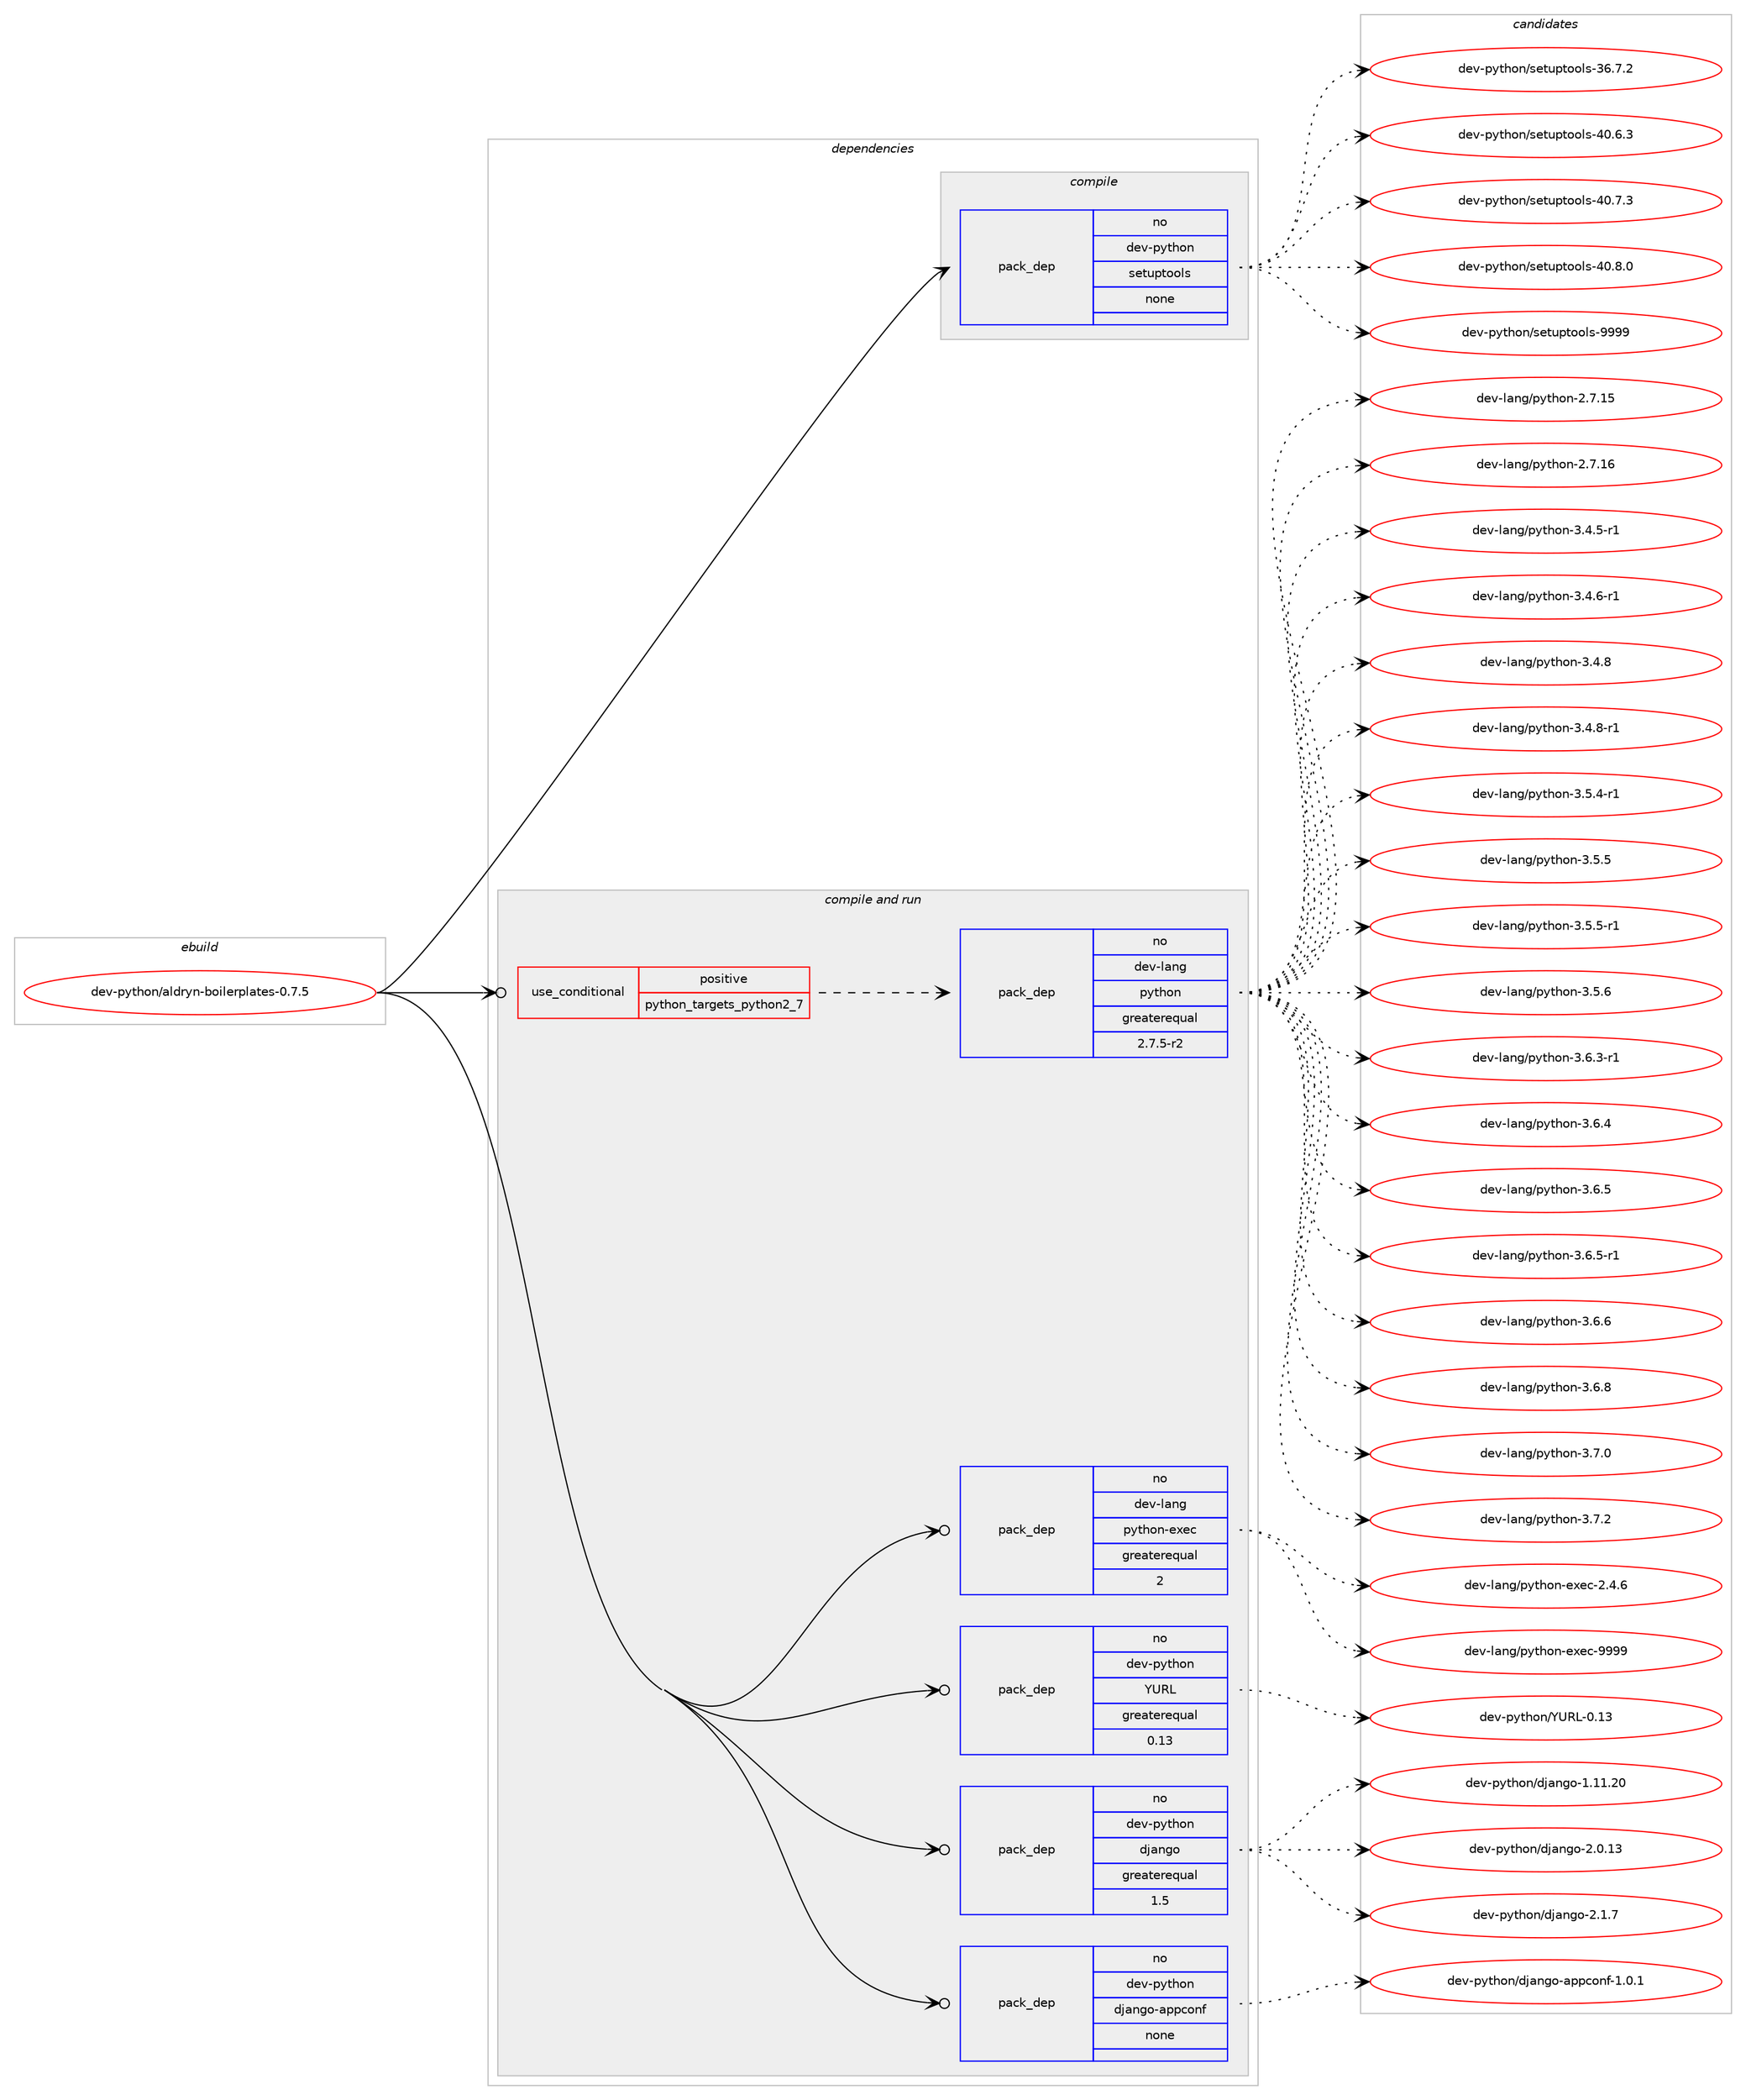 digraph prolog {

# *************
# Graph options
# *************

newrank=true;
concentrate=true;
compound=true;
graph [rankdir=LR,fontname=Helvetica,fontsize=10,ranksep=1.5];#, ranksep=2.5, nodesep=0.2];
edge  [arrowhead=vee];
node  [fontname=Helvetica,fontsize=10];

# **********
# The ebuild
# **********

subgraph cluster_leftcol {
color=gray;
rank=same;
label=<<i>ebuild</i>>;
id [label="dev-python/aldryn-boilerplates-0.7.5", color=red, width=4, href="../dev-python/aldryn-boilerplates-0.7.5.svg"];
}

# ****************
# The dependencies
# ****************

subgraph cluster_midcol {
color=gray;
label=<<i>dependencies</i>>;
subgraph cluster_compile {
fillcolor="#eeeeee";
style=filled;
label=<<i>compile</i>>;
subgraph pack1004118 {
dependency1398028 [label=<<TABLE BORDER="0" CELLBORDER="1" CELLSPACING="0" CELLPADDING="4" WIDTH="220"><TR><TD ROWSPAN="6" CELLPADDING="30">pack_dep</TD></TR><TR><TD WIDTH="110">no</TD></TR><TR><TD>dev-python</TD></TR><TR><TD>setuptools</TD></TR><TR><TD>none</TD></TR><TR><TD></TD></TR></TABLE>>, shape=none, color=blue];
}
id:e -> dependency1398028:w [weight=20,style="solid",arrowhead="vee"];
}
subgraph cluster_compileandrun {
fillcolor="#eeeeee";
style=filled;
label=<<i>compile and run</i>>;
subgraph cond370685 {
dependency1398029 [label=<<TABLE BORDER="0" CELLBORDER="1" CELLSPACING="0" CELLPADDING="4"><TR><TD ROWSPAN="3" CELLPADDING="10">use_conditional</TD></TR><TR><TD>positive</TD></TR><TR><TD>python_targets_python2_7</TD></TR></TABLE>>, shape=none, color=red];
subgraph pack1004119 {
dependency1398030 [label=<<TABLE BORDER="0" CELLBORDER="1" CELLSPACING="0" CELLPADDING="4" WIDTH="220"><TR><TD ROWSPAN="6" CELLPADDING="30">pack_dep</TD></TR><TR><TD WIDTH="110">no</TD></TR><TR><TD>dev-lang</TD></TR><TR><TD>python</TD></TR><TR><TD>greaterequal</TD></TR><TR><TD>2.7.5-r2</TD></TR></TABLE>>, shape=none, color=blue];
}
dependency1398029:e -> dependency1398030:w [weight=20,style="dashed",arrowhead="vee"];
}
id:e -> dependency1398029:w [weight=20,style="solid",arrowhead="odotvee"];
subgraph pack1004120 {
dependency1398031 [label=<<TABLE BORDER="0" CELLBORDER="1" CELLSPACING="0" CELLPADDING="4" WIDTH="220"><TR><TD ROWSPAN="6" CELLPADDING="30">pack_dep</TD></TR><TR><TD WIDTH="110">no</TD></TR><TR><TD>dev-lang</TD></TR><TR><TD>python-exec</TD></TR><TR><TD>greaterequal</TD></TR><TR><TD>2</TD></TR></TABLE>>, shape=none, color=blue];
}
id:e -> dependency1398031:w [weight=20,style="solid",arrowhead="odotvee"];
subgraph pack1004121 {
dependency1398032 [label=<<TABLE BORDER="0" CELLBORDER="1" CELLSPACING="0" CELLPADDING="4" WIDTH="220"><TR><TD ROWSPAN="6" CELLPADDING="30">pack_dep</TD></TR><TR><TD WIDTH="110">no</TD></TR><TR><TD>dev-python</TD></TR><TR><TD>YURL</TD></TR><TR><TD>greaterequal</TD></TR><TR><TD>0.13</TD></TR></TABLE>>, shape=none, color=blue];
}
id:e -> dependency1398032:w [weight=20,style="solid",arrowhead="odotvee"];
subgraph pack1004122 {
dependency1398033 [label=<<TABLE BORDER="0" CELLBORDER="1" CELLSPACING="0" CELLPADDING="4" WIDTH="220"><TR><TD ROWSPAN="6" CELLPADDING="30">pack_dep</TD></TR><TR><TD WIDTH="110">no</TD></TR><TR><TD>dev-python</TD></TR><TR><TD>django</TD></TR><TR><TD>greaterequal</TD></TR><TR><TD>1.5</TD></TR></TABLE>>, shape=none, color=blue];
}
id:e -> dependency1398033:w [weight=20,style="solid",arrowhead="odotvee"];
subgraph pack1004123 {
dependency1398034 [label=<<TABLE BORDER="0" CELLBORDER="1" CELLSPACING="0" CELLPADDING="4" WIDTH="220"><TR><TD ROWSPAN="6" CELLPADDING="30">pack_dep</TD></TR><TR><TD WIDTH="110">no</TD></TR><TR><TD>dev-python</TD></TR><TR><TD>django-appconf</TD></TR><TR><TD>none</TD></TR><TR><TD></TD></TR></TABLE>>, shape=none, color=blue];
}
id:e -> dependency1398034:w [weight=20,style="solid",arrowhead="odotvee"];
}
subgraph cluster_run {
fillcolor="#eeeeee";
style=filled;
label=<<i>run</i>>;
}
}

# **************
# The candidates
# **************

subgraph cluster_choices {
rank=same;
color=gray;
label=<<i>candidates</i>>;

subgraph choice1004118 {
color=black;
nodesep=1;
choice100101118451121211161041111104711510111611711211611111110811545515446554650 [label="dev-python/setuptools-36.7.2", color=red, width=4,href="../dev-python/setuptools-36.7.2.svg"];
choice100101118451121211161041111104711510111611711211611111110811545524846544651 [label="dev-python/setuptools-40.6.3", color=red, width=4,href="../dev-python/setuptools-40.6.3.svg"];
choice100101118451121211161041111104711510111611711211611111110811545524846554651 [label="dev-python/setuptools-40.7.3", color=red, width=4,href="../dev-python/setuptools-40.7.3.svg"];
choice100101118451121211161041111104711510111611711211611111110811545524846564648 [label="dev-python/setuptools-40.8.0", color=red, width=4,href="../dev-python/setuptools-40.8.0.svg"];
choice10010111845112121116104111110471151011161171121161111111081154557575757 [label="dev-python/setuptools-9999", color=red, width=4,href="../dev-python/setuptools-9999.svg"];
dependency1398028:e -> choice100101118451121211161041111104711510111611711211611111110811545515446554650:w [style=dotted,weight="100"];
dependency1398028:e -> choice100101118451121211161041111104711510111611711211611111110811545524846544651:w [style=dotted,weight="100"];
dependency1398028:e -> choice100101118451121211161041111104711510111611711211611111110811545524846554651:w [style=dotted,weight="100"];
dependency1398028:e -> choice100101118451121211161041111104711510111611711211611111110811545524846564648:w [style=dotted,weight="100"];
dependency1398028:e -> choice10010111845112121116104111110471151011161171121161111111081154557575757:w [style=dotted,weight="100"];
}
subgraph choice1004119 {
color=black;
nodesep=1;
choice10010111845108971101034711212111610411111045504655464953 [label="dev-lang/python-2.7.15", color=red, width=4,href="../dev-lang/python-2.7.15.svg"];
choice10010111845108971101034711212111610411111045504655464954 [label="dev-lang/python-2.7.16", color=red, width=4,href="../dev-lang/python-2.7.16.svg"];
choice1001011184510897110103471121211161041111104551465246534511449 [label="dev-lang/python-3.4.5-r1", color=red, width=4,href="../dev-lang/python-3.4.5-r1.svg"];
choice1001011184510897110103471121211161041111104551465246544511449 [label="dev-lang/python-3.4.6-r1", color=red, width=4,href="../dev-lang/python-3.4.6-r1.svg"];
choice100101118451089711010347112121116104111110455146524656 [label="dev-lang/python-3.4.8", color=red, width=4,href="../dev-lang/python-3.4.8.svg"];
choice1001011184510897110103471121211161041111104551465246564511449 [label="dev-lang/python-3.4.8-r1", color=red, width=4,href="../dev-lang/python-3.4.8-r1.svg"];
choice1001011184510897110103471121211161041111104551465346524511449 [label="dev-lang/python-3.5.4-r1", color=red, width=4,href="../dev-lang/python-3.5.4-r1.svg"];
choice100101118451089711010347112121116104111110455146534653 [label="dev-lang/python-3.5.5", color=red, width=4,href="../dev-lang/python-3.5.5.svg"];
choice1001011184510897110103471121211161041111104551465346534511449 [label="dev-lang/python-3.5.5-r1", color=red, width=4,href="../dev-lang/python-3.5.5-r1.svg"];
choice100101118451089711010347112121116104111110455146534654 [label="dev-lang/python-3.5.6", color=red, width=4,href="../dev-lang/python-3.5.6.svg"];
choice1001011184510897110103471121211161041111104551465446514511449 [label="dev-lang/python-3.6.3-r1", color=red, width=4,href="../dev-lang/python-3.6.3-r1.svg"];
choice100101118451089711010347112121116104111110455146544652 [label="dev-lang/python-3.6.4", color=red, width=4,href="../dev-lang/python-3.6.4.svg"];
choice100101118451089711010347112121116104111110455146544653 [label="dev-lang/python-3.6.5", color=red, width=4,href="../dev-lang/python-3.6.5.svg"];
choice1001011184510897110103471121211161041111104551465446534511449 [label="dev-lang/python-3.6.5-r1", color=red, width=4,href="../dev-lang/python-3.6.5-r1.svg"];
choice100101118451089711010347112121116104111110455146544654 [label="dev-lang/python-3.6.6", color=red, width=4,href="../dev-lang/python-3.6.6.svg"];
choice100101118451089711010347112121116104111110455146544656 [label="dev-lang/python-3.6.8", color=red, width=4,href="../dev-lang/python-3.6.8.svg"];
choice100101118451089711010347112121116104111110455146554648 [label="dev-lang/python-3.7.0", color=red, width=4,href="../dev-lang/python-3.7.0.svg"];
choice100101118451089711010347112121116104111110455146554650 [label="dev-lang/python-3.7.2", color=red, width=4,href="../dev-lang/python-3.7.2.svg"];
dependency1398030:e -> choice10010111845108971101034711212111610411111045504655464953:w [style=dotted,weight="100"];
dependency1398030:e -> choice10010111845108971101034711212111610411111045504655464954:w [style=dotted,weight="100"];
dependency1398030:e -> choice1001011184510897110103471121211161041111104551465246534511449:w [style=dotted,weight="100"];
dependency1398030:e -> choice1001011184510897110103471121211161041111104551465246544511449:w [style=dotted,weight="100"];
dependency1398030:e -> choice100101118451089711010347112121116104111110455146524656:w [style=dotted,weight="100"];
dependency1398030:e -> choice1001011184510897110103471121211161041111104551465246564511449:w [style=dotted,weight="100"];
dependency1398030:e -> choice1001011184510897110103471121211161041111104551465346524511449:w [style=dotted,weight="100"];
dependency1398030:e -> choice100101118451089711010347112121116104111110455146534653:w [style=dotted,weight="100"];
dependency1398030:e -> choice1001011184510897110103471121211161041111104551465346534511449:w [style=dotted,weight="100"];
dependency1398030:e -> choice100101118451089711010347112121116104111110455146534654:w [style=dotted,weight="100"];
dependency1398030:e -> choice1001011184510897110103471121211161041111104551465446514511449:w [style=dotted,weight="100"];
dependency1398030:e -> choice100101118451089711010347112121116104111110455146544652:w [style=dotted,weight="100"];
dependency1398030:e -> choice100101118451089711010347112121116104111110455146544653:w [style=dotted,weight="100"];
dependency1398030:e -> choice1001011184510897110103471121211161041111104551465446534511449:w [style=dotted,weight="100"];
dependency1398030:e -> choice100101118451089711010347112121116104111110455146544654:w [style=dotted,weight="100"];
dependency1398030:e -> choice100101118451089711010347112121116104111110455146544656:w [style=dotted,weight="100"];
dependency1398030:e -> choice100101118451089711010347112121116104111110455146554648:w [style=dotted,weight="100"];
dependency1398030:e -> choice100101118451089711010347112121116104111110455146554650:w [style=dotted,weight="100"];
}
subgraph choice1004120 {
color=black;
nodesep=1;
choice1001011184510897110103471121211161041111104510112010199455046524654 [label="dev-lang/python-exec-2.4.6", color=red, width=4,href="../dev-lang/python-exec-2.4.6.svg"];
choice10010111845108971101034711212111610411111045101120101994557575757 [label="dev-lang/python-exec-9999", color=red, width=4,href="../dev-lang/python-exec-9999.svg"];
dependency1398031:e -> choice1001011184510897110103471121211161041111104510112010199455046524654:w [style=dotted,weight="100"];
dependency1398031:e -> choice10010111845108971101034711212111610411111045101120101994557575757:w [style=dotted,weight="100"];
}
subgraph choice1004121 {
color=black;
nodesep=1;
choice1001011184511212111610411111047898582764548464951 [label="dev-python/YURL-0.13", color=red, width=4,href="../dev-python/YURL-0.13.svg"];
dependency1398032:e -> choice1001011184511212111610411111047898582764548464951:w [style=dotted,weight="100"];
}
subgraph choice1004122 {
color=black;
nodesep=1;
choice1001011184511212111610411111047100106971101031114549464949465048 [label="dev-python/django-1.11.20", color=red, width=4,href="../dev-python/django-1.11.20.svg"];
choice10010111845112121116104111110471001069711010311145504648464951 [label="dev-python/django-2.0.13", color=red, width=4,href="../dev-python/django-2.0.13.svg"];
choice100101118451121211161041111104710010697110103111455046494655 [label="dev-python/django-2.1.7", color=red, width=4,href="../dev-python/django-2.1.7.svg"];
dependency1398033:e -> choice1001011184511212111610411111047100106971101031114549464949465048:w [style=dotted,weight="100"];
dependency1398033:e -> choice10010111845112121116104111110471001069711010311145504648464951:w [style=dotted,weight="100"];
dependency1398033:e -> choice100101118451121211161041111104710010697110103111455046494655:w [style=dotted,weight="100"];
}
subgraph choice1004123 {
color=black;
nodesep=1;
choice100101118451121211161041111104710010697110103111459711211299111110102454946484649 [label="dev-python/django-appconf-1.0.1", color=red, width=4,href="../dev-python/django-appconf-1.0.1.svg"];
dependency1398034:e -> choice100101118451121211161041111104710010697110103111459711211299111110102454946484649:w [style=dotted,weight="100"];
}
}

}
